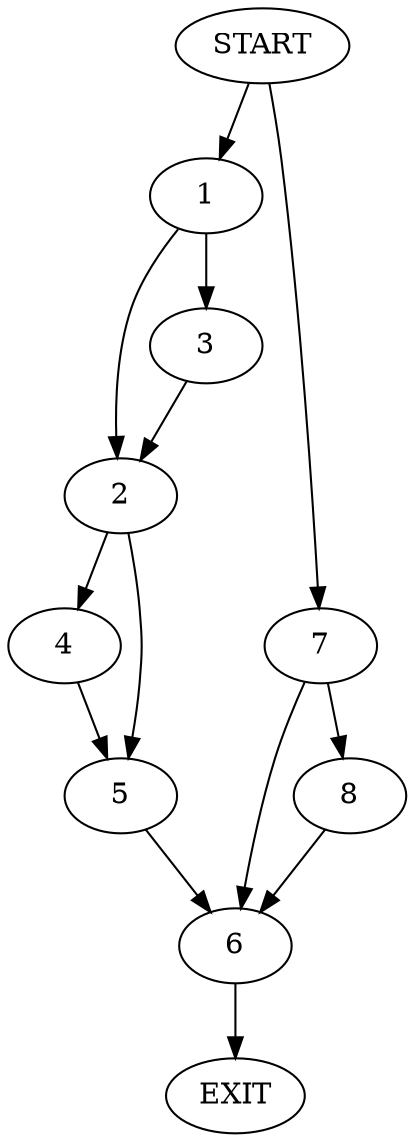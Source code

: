 digraph {
0 [label="START"]
9 [label="EXIT"]
0 -> 1
1 -> 2
1 -> 3
2 -> 4
2 -> 5
3 -> 2
4 -> 5
5 -> 6
6 -> 9
0 -> 7
7 -> 8
7 -> 6
8 -> 6
}
